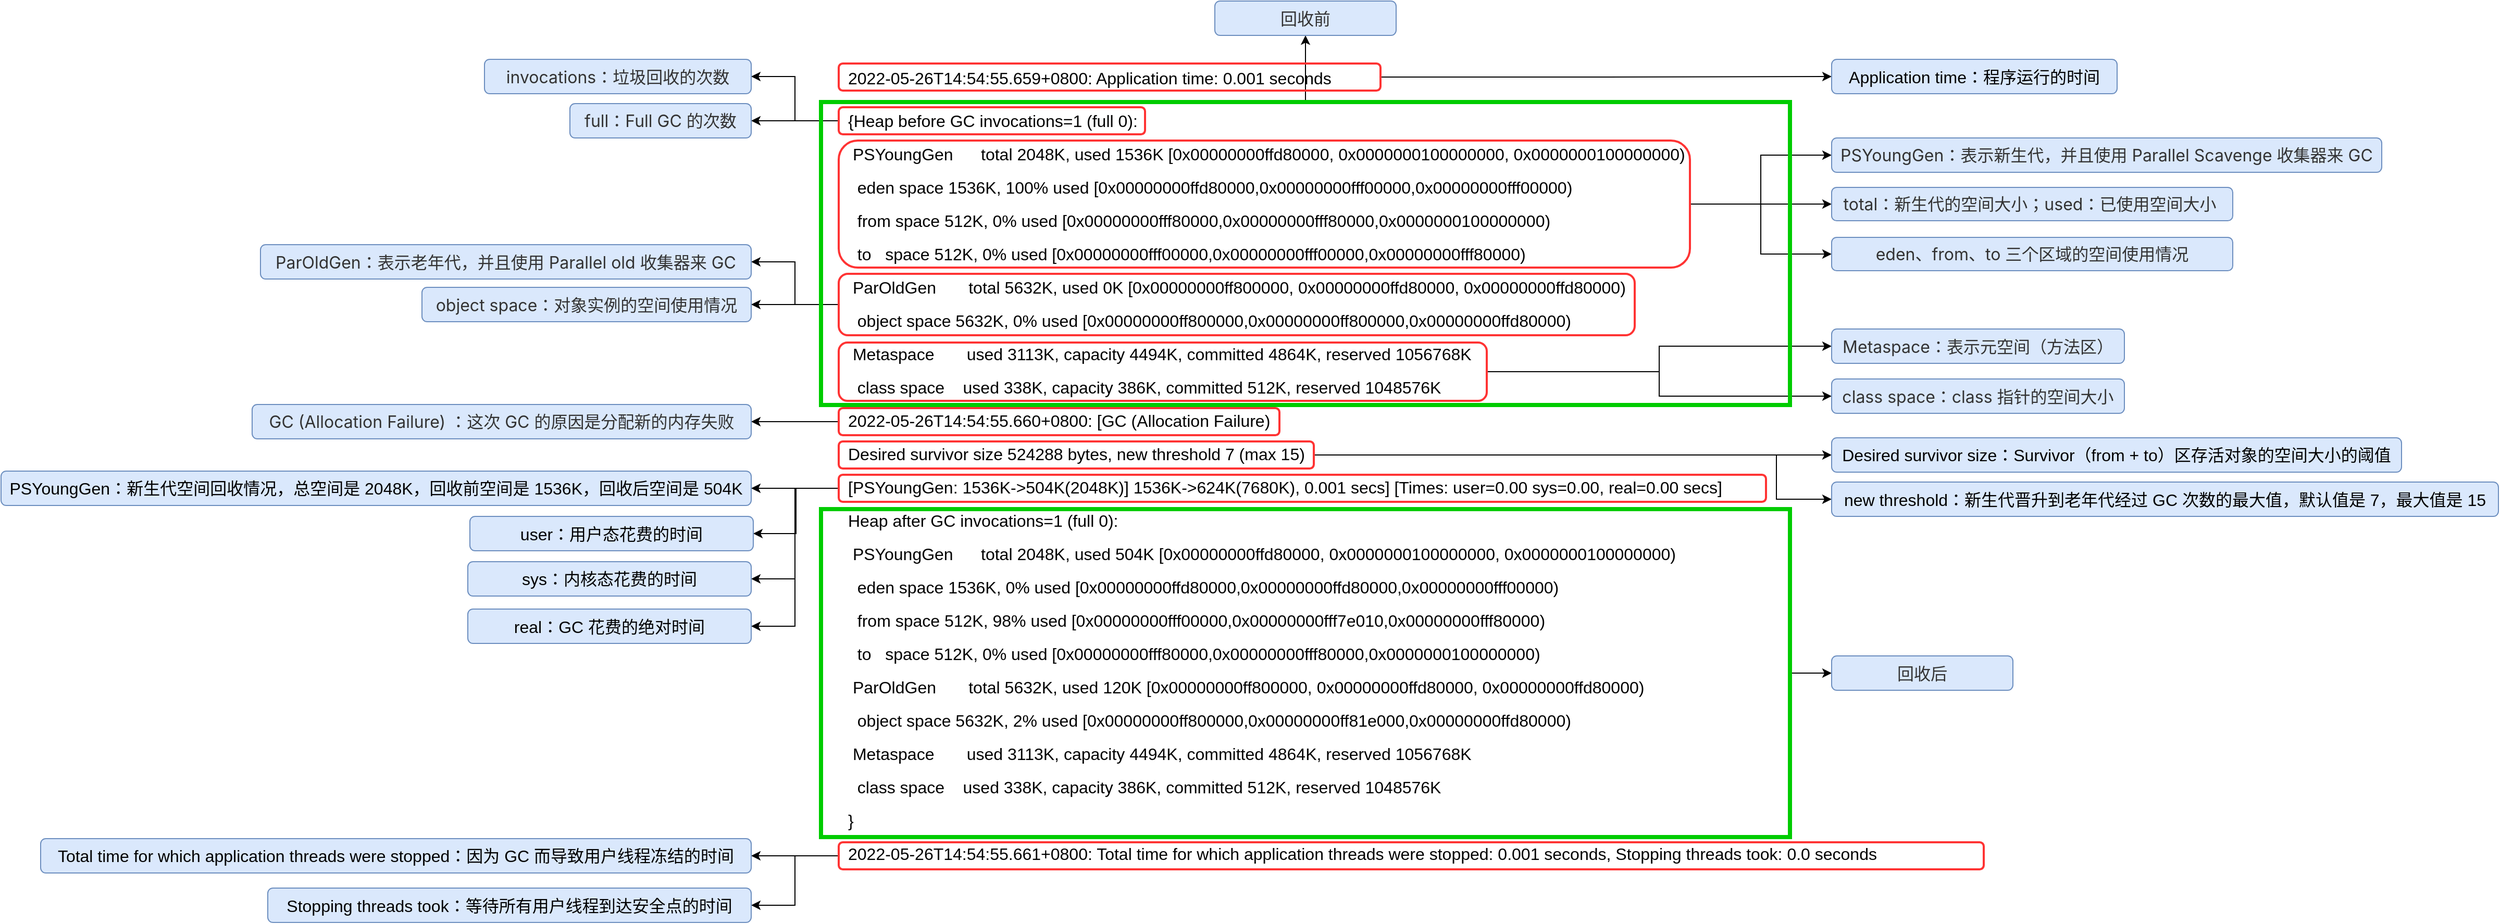 <mxfile version="18.1.3" type="github">
  <diagram id="NlRJxYW8UpilXBL_nWnW" name="Page-1">
    <mxGraphModel dx="1865" dy="547" grid="0" gridSize="10" guides="1" tooltips="1" connect="1" arrows="1" fold="1" page="1" pageScale="1" pageWidth="827" pageHeight="1169" math="0" shadow="0">
      <root>
        <mxCell id="0" />
        <mxCell id="1" parent="0" />
        <mxCell id="u_Nbogl8nR4eLy22-XEc-72" style="edgeStyle=orthogonalEdgeStyle;rounded=0;orthogonalLoop=1;jettySize=auto;html=1;fontSize=16;" parent="1" source="u_Nbogl8nR4eLy22-XEc-67" target="u_Nbogl8nR4eLy22-XEc-71" edge="1">
          <mxGeometry relative="1" as="geometry" />
        </mxCell>
        <mxCell id="u_Nbogl8nR4eLy22-XEc-3" value="2022-05-26T14:54:55.659+0800: Application time: 0.001 seconds&lt;p style=&quot;line-height: 2;&quot;&gt;&lt;span style=&quot;background-color: initial;&quot;&gt;{Heap before GC invocations=1 (full 0):&lt;/span&gt;&lt;br&gt;&lt;span style=&quot;background-color: initial;&quot;&gt;&amp;nbsp;PSYoungGen&amp;nbsp; &amp;nbsp; &amp;nbsp; total 2048K, used 1536K [0x00000000ffd80000, 0x0000000100000000, 0x0000000100000000)&lt;/span&gt;&lt;br&gt;&lt;span style=&quot;background-color: initial;&quot;&gt;&amp;nbsp; eden space 1536K, 100% used [0x00000000ffd80000,0x00000000fff00000,0x00000000fff00000)&lt;/span&gt;&lt;br&gt;&lt;span style=&quot;background-color: initial;&quot;&gt;&amp;nbsp; from space 512K, 0% used [0x00000000fff80000,0x00000000fff80000,0x0000000100000000)&lt;/span&gt;&lt;br&gt;&lt;span style=&quot;background-color: initial;&quot;&gt;&amp;nbsp; to&amp;nbsp; &amp;nbsp;space 512K, 0% used [0x00000000fff00000,0x00000000fff00000,0x00000000fff80000)&lt;/span&gt;&lt;br&gt;&lt;span style=&quot;background-color: initial;&quot;&gt;&amp;nbsp;ParOldGen&amp;nbsp; &amp;nbsp; &amp;nbsp; &amp;nbsp;total 5632K, used 0K [0x00000000ff800000, 0x00000000ffd80000, 0x00000000ffd80000)&lt;/span&gt;&lt;br&gt;&lt;span style=&quot;background-color: initial;&quot;&gt;&amp;nbsp; object space 5632K, 0% used [0x00000000ff800000,0x00000000ff800000,0x00000000ffd80000)&lt;/span&gt;&lt;br&gt;&lt;span style=&quot;background-color: initial;&quot;&gt;&amp;nbsp;Metaspace&amp;nbsp; &amp;nbsp; &amp;nbsp; &amp;nbsp;used 3113K, capacity 4494K, committed 4864K, reserved 1056768K&lt;/span&gt;&lt;br&gt;&lt;span style=&quot;background-color: initial;&quot;&gt;&amp;nbsp; class space&amp;nbsp; &amp;nbsp; used 338K, capacity 386K, committed 512K, reserved 1048576K&lt;/span&gt;&lt;br&gt;&lt;span style=&quot;background-color: initial;&quot;&gt;2022-05-26T14:54:55.660+0800: [GC (Allocation Failure)&amp;nbsp;&lt;/span&gt;&lt;br&gt;&lt;span style=&quot;background-color: initial;&quot;&gt;Desired survivor size 524288 bytes, new threshold 7 (max 15)&lt;/span&gt;&lt;br&gt;&lt;span style=&quot;background-color: initial;&quot;&gt;[PSYoungGen: 1536K-&amp;gt;504K(2048K)] 1536K-&amp;gt;624K(7680K), 0.001 secs] [Times: user=0.00 sys=0.00, real=0.00 secs]&amp;nbsp;&lt;/span&gt;&lt;br&gt;&lt;span style=&quot;background-color: initial;&quot;&gt;Heap after GC invocations=1 (full 0):&lt;/span&gt;&lt;br&gt;&lt;span style=&quot;background-color: initial;&quot;&gt;&amp;nbsp;PSYoungGen&amp;nbsp; &amp;nbsp; &amp;nbsp; total 2048K, used 504K [0x00000000ffd80000, 0x0000000100000000, 0x0000000100000000)&lt;/span&gt;&lt;br&gt;&lt;span style=&quot;background-color: initial;&quot;&gt;&amp;nbsp; eden space 1536K, 0% used [0x00000000ffd80000,0x00000000ffd80000,0x00000000fff00000)&lt;/span&gt;&lt;br&gt;&lt;span style=&quot;background-color: initial;&quot;&gt;&amp;nbsp; from space 512K, 98% used [0x00000000fff00000,0x00000000fff7e010,0x00000000fff80000)&lt;/span&gt;&lt;br&gt;&lt;span style=&quot;background-color: initial;&quot;&gt;&amp;nbsp; to&amp;nbsp; &amp;nbsp;space 512K, 0% used [0x00000000fff80000,0x00000000fff80000,0x0000000100000000)&lt;/span&gt;&lt;br&gt;&lt;span style=&quot;background-color: initial;&quot;&gt;&amp;nbsp;ParOldGen&amp;nbsp; &amp;nbsp; &amp;nbsp; &amp;nbsp;total 5632K, used 120K [0x00000000ff800000, 0x00000000ffd80000, 0x00000000ffd80000)&lt;/span&gt;&lt;br&gt;&lt;span style=&quot;background-color: initial;&quot;&gt;&amp;nbsp; object space 5632K, 2% used [0x00000000ff800000,0x00000000ff81e000,0x00000000ffd80000)&lt;/span&gt;&lt;br&gt;&lt;span style=&quot;background-color: initial;&quot;&gt;&amp;nbsp;Metaspace&amp;nbsp; &amp;nbsp; &amp;nbsp; &amp;nbsp;used 3113K, capacity 4494K, committed 4864K, reserved 1056768K&lt;/span&gt;&lt;br&gt;&lt;span style=&quot;background-color: initial;&quot;&gt;&amp;nbsp; class space&amp;nbsp; &amp;nbsp; used 338K, capacity 386K, committed 512K, reserved 1048576K&lt;/span&gt;&lt;br&gt;&lt;span style=&quot;background-color: initial;&quot;&gt;}&lt;/span&gt;&lt;br&gt;&lt;span style=&quot;background-color: initial;&quot;&gt;2022-05-26T14:54:55.661+0800: Total time for which application threads were stopped: 0.001 seconds, Stopping threads took: 0.0 seconds&lt;/span&gt;&lt;/p&gt;&lt;p&gt;&lt;/p&gt;" style="text;html=1;align=left;verticalAlign=middle;resizable=0;points=[];autosize=1;strokeColor=none;fillColor=none;fontSize=16;" parent="1" vertex="1">
          <mxGeometry x="181" y="107" width="1085" height="791" as="geometry" />
        </mxCell>
        <mxCell id="u_Nbogl8nR4eLy22-XEc-8" style="edgeStyle=orthogonalEdgeStyle;rounded=0;orthogonalLoop=1;jettySize=auto;html=1;entryX=1;entryY=0.5;entryDx=0;entryDy=0;fontSize=16;" parent="1" source="u_Nbogl8nR4eLy22-XEc-6" target="u_Nbogl8nR4eLy22-XEc-7" edge="1">
          <mxGeometry relative="1" as="geometry" />
        </mxCell>
        <mxCell id="u_Nbogl8nR4eLy22-XEc-10" value="" style="edgeStyle=orthogonalEdgeStyle;rounded=0;orthogonalLoop=1;jettySize=auto;html=1;fontSize=16;entryX=1;entryY=0.5;entryDx=0;entryDy=0;" parent="1" source="u_Nbogl8nR4eLy22-XEc-6" target="u_Nbogl8nR4eLy22-XEc-9" edge="1">
          <mxGeometry relative="1" as="geometry" />
        </mxCell>
        <mxCell id="u_Nbogl8nR4eLy22-XEc-6" value="" style="rounded=1;whiteSpace=wrap;html=1;fontSize=16;fillColor=none;strokeWidth=2;strokeColor=#FF3333;" parent="1" vertex="1">
          <mxGeometry x="174" y="147" width="294" height="26" as="geometry" />
        </mxCell>
        <mxCell id="u_Nbogl8nR4eLy22-XEc-7" value="&lt;div style=&quot;text-align: start;&quot;&gt;&lt;span style=&quot;background-color: initial;&quot;&gt;&lt;font face=&quot;-apple-system, system-ui, Segoe UI, Roboto, Ubuntu, Cantarell, Noto Sans, sans-serif, BlinkMacSystemFont, Helvetica Neue, PingFang SC, Hiragino Sans GB, Microsoft YaHei, Arial&quot; color=&quot;#333333&quot;&gt;invocations：垃圾回收的次数&lt;/font&gt;&lt;/span&gt;&lt;/div&gt;" style="rounded=1;whiteSpace=wrap;html=1;fontSize=16;strokeColor=#6c8ebf;strokeWidth=1;fillColor=#dae8fc;" parent="1" vertex="1">
          <mxGeometry x="-166" y="101" width="256" height="33" as="geometry" />
        </mxCell>
        <mxCell id="u_Nbogl8nR4eLy22-XEc-9" value="&lt;div style=&quot;text-align: start;&quot;&gt;&lt;span style=&quot;background-color: initial;&quot;&gt;&lt;font face=&quot;-apple-system, system-ui, Segoe UI, Roboto, Ubuntu, Cantarell, Noto Sans, sans-serif, BlinkMacSystemFont, Helvetica Neue, PingFang SC, Hiragino Sans GB, Microsoft YaHei, Arial&quot; color=&quot;#333333&quot;&gt;full：Full GC 的次数&lt;/font&gt;&lt;/span&gt;&lt;/div&gt;" style="rounded=1;whiteSpace=wrap;html=1;fontSize=16;strokeColor=#6c8ebf;strokeWidth=1;fillColor=#dae8fc;" parent="1" vertex="1">
          <mxGeometry x="-84" y="143.5" width="174" height="33" as="geometry" />
        </mxCell>
        <mxCell id="u_Nbogl8nR4eLy22-XEc-41" style="edgeStyle=orthogonalEdgeStyle;rounded=0;orthogonalLoop=1;jettySize=auto;html=1;fontSize=16;" parent="1" source="u_Nbogl8nR4eLy22-XEc-11" target="u_Nbogl8nR4eLy22-XEc-39" edge="1">
          <mxGeometry relative="1" as="geometry" />
        </mxCell>
        <mxCell id="u_Nbogl8nR4eLy22-XEc-42" style="edgeStyle=orthogonalEdgeStyle;rounded=0;orthogonalLoop=1;jettySize=auto;html=1;fontSize=16;" parent="1" source="u_Nbogl8nR4eLy22-XEc-11" target="u_Nbogl8nR4eLy22-XEc-38" edge="1">
          <mxGeometry relative="1" as="geometry" />
        </mxCell>
        <mxCell id="u_Nbogl8nR4eLy22-XEc-43" style="edgeStyle=orthogonalEdgeStyle;rounded=0;orthogonalLoop=1;jettySize=auto;html=1;fontSize=16;" parent="1" source="u_Nbogl8nR4eLy22-XEc-11" target="u_Nbogl8nR4eLy22-XEc-40" edge="1">
          <mxGeometry relative="1" as="geometry" />
        </mxCell>
        <mxCell id="u_Nbogl8nR4eLy22-XEc-11" value="" style="rounded=1;whiteSpace=wrap;html=1;fontSize=16;fillColor=none;strokeWidth=2;strokeColor=#FF3333;" parent="1" vertex="1">
          <mxGeometry x="174" y="179" width="817" height="122" as="geometry" />
        </mxCell>
        <mxCell id="u_Nbogl8nR4eLy22-XEc-25" style="edgeStyle=orthogonalEdgeStyle;rounded=0;orthogonalLoop=1;jettySize=auto;html=1;fontSize=16;" parent="1" source="u_Nbogl8nR4eLy22-XEc-19" target="u_Nbogl8nR4eLy22-XEc-24" edge="1">
          <mxGeometry relative="1" as="geometry" />
        </mxCell>
        <mxCell id="u_Nbogl8nR4eLy22-XEc-27" style="edgeStyle=orthogonalEdgeStyle;rounded=0;orthogonalLoop=1;jettySize=auto;html=1;fontSize=16;" parent="1" source="u_Nbogl8nR4eLy22-XEc-19" target="u_Nbogl8nR4eLy22-XEc-26" edge="1">
          <mxGeometry relative="1" as="geometry" />
        </mxCell>
        <mxCell id="u_Nbogl8nR4eLy22-XEc-19" value="" style="rounded=1;whiteSpace=wrap;html=1;fontSize=16;fillColor=none;strokeWidth=2;strokeColor=#FF3333;" parent="1" vertex="1">
          <mxGeometry x="174" y="307" width="764" height="59" as="geometry" />
        </mxCell>
        <mxCell id="u_Nbogl8nR4eLy22-XEc-48" style="edgeStyle=orthogonalEdgeStyle;rounded=0;orthogonalLoop=1;jettySize=auto;html=1;fontSize=16;" parent="1" source="u_Nbogl8nR4eLy22-XEc-20" target="u_Nbogl8nR4eLy22-XEc-44" edge="1">
          <mxGeometry relative="1" as="geometry" />
        </mxCell>
        <mxCell id="u_Nbogl8nR4eLy22-XEc-49" style="edgeStyle=orthogonalEdgeStyle;rounded=0;orthogonalLoop=1;jettySize=auto;html=1;fontSize=16;" parent="1" source="u_Nbogl8nR4eLy22-XEc-20" target="u_Nbogl8nR4eLy22-XEc-45" edge="1">
          <mxGeometry relative="1" as="geometry" />
        </mxCell>
        <mxCell id="u_Nbogl8nR4eLy22-XEc-20" value="" style="rounded=1;whiteSpace=wrap;html=1;fontSize=16;fillColor=none;strokeWidth=2;strokeColor=#FF3333;" parent="1" vertex="1">
          <mxGeometry x="174" y="373" width="622" height="56" as="geometry" />
        </mxCell>
        <mxCell id="u_Nbogl8nR4eLy22-XEc-34" style="edgeStyle=orthogonalEdgeStyle;rounded=0;orthogonalLoop=1;jettySize=auto;html=1;entryX=1;entryY=0.5;entryDx=0;entryDy=0;fontSize=16;" parent="1" source="u_Nbogl8nR4eLy22-XEc-21" target="u_Nbogl8nR4eLy22-XEc-28" edge="1">
          <mxGeometry relative="1" as="geometry" />
        </mxCell>
        <mxCell id="u_Nbogl8nR4eLy22-XEc-21" value="" style="rounded=1;whiteSpace=wrap;html=1;fontSize=16;fillColor=none;strokeWidth=2;strokeColor=#FF3333;" parent="1" vertex="1">
          <mxGeometry x="174" y="436" width="423" height="26" as="geometry" />
        </mxCell>
        <mxCell id="u_Nbogl8nR4eLy22-XEc-52" style="edgeStyle=orthogonalEdgeStyle;rounded=0;orthogonalLoop=1;jettySize=auto;html=1;fontSize=16;entryX=0;entryY=0.5;entryDx=0;entryDy=0;" parent="1" source="u_Nbogl8nR4eLy22-XEc-22" target="u_Nbogl8nR4eLy22-XEc-51" edge="1">
          <mxGeometry relative="1" as="geometry">
            <Array as="points">
              <mxPoint x="1074" y="481" />
              <mxPoint x="1074" y="524" />
            </Array>
          </mxGeometry>
        </mxCell>
        <mxCell id="u_Nbogl8nR4eLy22-XEc-63" style="edgeStyle=orthogonalEdgeStyle;rounded=0;orthogonalLoop=1;jettySize=auto;html=1;fontSize=16;" parent="1" source="u_Nbogl8nR4eLy22-XEc-22" target="u_Nbogl8nR4eLy22-XEc-62" edge="1">
          <mxGeometry relative="1" as="geometry" />
        </mxCell>
        <mxCell id="u_Nbogl8nR4eLy22-XEc-22" value="" style="rounded=1;whiteSpace=wrap;html=1;fontSize=16;fillColor=none;strokeWidth=2;strokeColor=#FF3333;" parent="1" vertex="1">
          <mxGeometry x="174" y="468" width="456" height="26" as="geometry" />
        </mxCell>
        <mxCell id="u_Nbogl8nR4eLy22-XEc-54" style="edgeStyle=orthogonalEdgeStyle;rounded=0;orthogonalLoop=1;jettySize=auto;html=1;fontSize=16;" parent="1" source="u_Nbogl8nR4eLy22-XEc-23" target="u_Nbogl8nR4eLy22-XEc-53" edge="1">
          <mxGeometry relative="1" as="geometry" />
        </mxCell>
        <mxCell id="u_Nbogl8nR4eLy22-XEc-78" style="edgeStyle=orthogonalEdgeStyle;rounded=0;orthogonalLoop=1;jettySize=auto;html=1;entryX=1;entryY=0.5;entryDx=0;entryDy=0;fontSize=16;" parent="1" source="u_Nbogl8nR4eLy22-XEc-23" target="u_Nbogl8nR4eLy22-XEc-64" edge="1">
          <mxGeometry relative="1" as="geometry" />
        </mxCell>
        <mxCell id="u_Nbogl8nR4eLy22-XEc-79" style="edgeStyle=orthogonalEdgeStyle;rounded=0;orthogonalLoop=1;jettySize=auto;html=1;entryX=1;entryY=0.5;entryDx=0;entryDy=0;fontSize=16;" parent="1" source="u_Nbogl8nR4eLy22-XEc-23" target="u_Nbogl8nR4eLy22-XEc-76" edge="1">
          <mxGeometry relative="1" as="geometry" />
        </mxCell>
        <mxCell id="u_Nbogl8nR4eLy22-XEc-80" style="edgeStyle=orthogonalEdgeStyle;rounded=0;orthogonalLoop=1;jettySize=auto;html=1;entryX=1;entryY=0.5;entryDx=0;entryDy=0;fontSize=16;" parent="1" source="u_Nbogl8nR4eLy22-XEc-23" target="u_Nbogl8nR4eLy22-XEc-77" edge="1">
          <mxGeometry relative="1" as="geometry" />
        </mxCell>
        <mxCell id="u_Nbogl8nR4eLy22-XEc-23" value="" style="rounded=1;whiteSpace=wrap;html=1;fontSize=16;fillColor=none;strokeWidth=2;strokeColor=#FF3333;" parent="1" vertex="1">
          <mxGeometry x="174" y="500" width="890" height="26" as="geometry" />
        </mxCell>
        <mxCell id="u_Nbogl8nR4eLy22-XEc-24" value="&lt;div style=&quot;text-align: start;&quot;&gt;&lt;span style=&quot;background-color: initial;&quot;&gt;&lt;font face=&quot;-apple-system, system-ui, Segoe UI, Roboto, Ubuntu, Cantarell, Noto Sans, sans-serif, BlinkMacSystemFont, Helvetica Neue, PingFang SC, Hiragino Sans GB, Microsoft YaHei, Arial&quot; color=&quot;#333333&quot;&gt;ParOldGen&lt;/font&gt;&lt;/span&gt;&lt;font style=&quot;background-color: initial;&quot; face=&quot;-apple-system, system-ui, Segoe UI, Roboto, Ubuntu, Cantarell, Noto Sans, sans-serif, BlinkMacSystemFont, Helvetica Neue, PingFang SC, Hiragino Sans GB, Microsoft YaHei, Arial&quot; color=&quot;#333333&quot;&gt;：表示老年代，&lt;/font&gt;&lt;span style=&quot;background-color: initial;&quot;&gt;&lt;font face=&quot;-apple-system, system-ui, Segoe UI, Roboto, Ubuntu, Cantarell, Noto Sans, sans-serif, BlinkMacSystemFont, Helvetica Neue, PingFang SC, Hiragino Sans GB, Microsoft YaHei, Arial&quot; color=&quot;#333333&quot;&gt;并且使用 Parallel old&amp;nbsp;收集器来 GC&lt;/font&gt;&lt;/span&gt;&lt;/div&gt;" style="rounded=1;whiteSpace=wrap;html=1;fontSize=16;strokeColor=#6c8ebf;strokeWidth=1;fillColor=#dae8fc;" parent="1" vertex="1">
          <mxGeometry x="-381" y="279" width="471" height="33" as="geometry" />
        </mxCell>
        <mxCell id="u_Nbogl8nR4eLy22-XEc-26" value="&lt;div style=&quot;text-align: start;&quot;&gt;&lt;font face=&quot;-apple-system, system-ui, Segoe UI, Roboto, Ubuntu, Cantarell, Noto Sans, sans-serif, BlinkMacSystemFont, Helvetica Neue, PingFang SC, Hiragino Sans GB, Microsoft YaHei, Arial&quot; color=&quot;#333333&quot;&gt;object space：对象实例的空间使用情况&lt;/font&gt;&lt;br&gt;&lt;/div&gt;" style="rounded=1;whiteSpace=wrap;html=1;fontSize=16;strokeColor=#6c8ebf;strokeWidth=1;fillColor=#dae8fc;" parent="1" vertex="1">
          <mxGeometry x="-226" y="320" width="316" height="33" as="geometry" />
        </mxCell>
        <mxCell id="u_Nbogl8nR4eLy22-XEc-28" value="&lt;div style=&quot;text-align: start;&quot;&gt;&lt;span style=&quot;background-color: initial;&quot;&gt;&lt;font face=&quot;-apple-system, system-ui, Segoe UI, Roboto, Ubuntu, Cantarell, Noto Sans, sans-serif, BlinkMacSystemFont, Helvetica Neue, PingFang SC, Hiragino Sans GB, Microsoft YaHei, Arial&quot; color=&quot;#333333&quot;&gt;GC (Allocation Failure) ：&lt;/font&gt;&lt;/span&gt;&lt;span style=&quot;color: rgb(51, 51, 51); font-family: -apple-system, system-ui, &amp;quot;Segoe UI&amp;quot;, Roboto, Ubuntu, Cantarell, &amp;quot;Noto Sans&amp;quot;, sans-serif, BlinkMacSystemFont, &amp;quot;Helvetica Neue&amp;quot;, &amp;quot;PingFang SC&amp;quot;, &amp;quot;Hiragino Sans GB&amp;quot;, &amp;quot;Microsoft YaHei&amp;quot;, Arial; background-color: initial;&quot;&gt;这次 GC 的原因是分配新的内存失败&lt;/span&gt;&lt;/div&gt;" style="rounded=1;whiteSpace=wrap;html=1;fontSize=16;strokeColor=#6c8ebf;strokeWidth=1;fillColor=#dae8fc;" parent="1" vertex="1">
          <mxGeometry x="-389" y="432.5" width="479" height="33" as="geometry" />
        </mxCell>
        <mxCell id="u_Nbogl8nR4eLy22-XEc-38" value="&lt;div style=&quot;text-align: start;&quot;&gt;&lt;font face=&quot;-apple-system, system-ui, Segoe UI, Roboto, Ubuntu, Cantarell, Noto Sans, sans-serif, BlinkMacSystemFont, Helvetica Neue, PingFang SC, Hiragino Sans GB, Microsoft YaHei, Arial&quot; color=&quot;#333333&quot;&gt;PSYoungGen：表示新生代，&lt;/font&gt;&lt;span style=&quot;color: rgb(51, 51, 51); font-family: -apple-system, system-ui, &amp;quot;Segoe UI&amp;quot;, Roboto, Ubuntu, Cantarell, &amp;quot;Noto Sans&amp;quot;, sans-serif, BlinkMacSystemFont, &amp;quot;Helvetica Neue&amp;quot;, &amp;quot;PingFang SC&amp;quot;, &amp;quot;Hiragino Sans GB&amp;quot;, &amp;quot;Microsoft YaHei&amp;quot;, Arial; background-color: initial;&quot;&gt;并且使用 Parallel Scavenge 收集器来 GC&lt;/span&gt;&lt;/div&gt;" style="rounded=1;whiteSpace=wrap;html=1;fontSize=16;strokeColor=#6c8ebf;strokeWidth=1;fillColor=#dae8fc;" parent="1" vertex="1">
          <mxGeometry x="1127" y="176.5" width="528" height="33" as="geometry" />
        </mxCell>
        <mxCell id="u_Nbogl8nR4eLy22-XEc-39" value="&lt;div style=&quot;text-align: start;&quot;&gt;&lt;font face=&quot;-apple-system, system-ui, Segoe UI, Roboto, Ubuntu, Cantarell, Noto Sans, sans-serif, BlinkMacSystemFont, Helvetica Neue, PingFang SC, Hiragino Sans GB, Microsoft YaHei, Arial&quot; color=&quot;#333333&quot;&gt;total：新生代的空间大小；&lt;/font&gt;&lt;span style=&quot;color: rgb(51, 51, 51); font-family: -apple-system, system-ui, &amp;quot;Segoe UI&amp;quot;, Roboto, Ubuntu, Cantarell, &amp;quot;Noto Sans&amp;quot;, sans-serif, BlinkMacSystemFont, &amp;quot;Helvetica Neue&amp;quot;, &amp;quot;PingFang SC&amp;quot;, &amp;quot;Hiragino Sans GB&amp;quot;, &amp;quot;Microsoft YaHei&amp;quot;, Arial; background-color: initial;&quot;&gt;used：已使用空间大小&amp;nbsp;&lt;/span&gt;&lt;/div&gt;" style="rounded=1;whiteSpace=wrap;html=1;fontSize=16;strokeColor=#6c8ebf;strokeWidth=1;fillColor=#dae8fc;" parent="1" vertex="1">
          <mxGeometry x="1127" y="224" width="385" height="32" as="geometry" />
        </mxCell>
        <mxCell id="u_Nbogl8nR4eLy22-XEc-40" value="&lt;div style=&quot;text-align: start;&quot;&gt;&lt;font face=&quot;-apple-system, system-ui, Segoe UI, Roboto, Ubuntu, Cantarell, Noto Sans, sans-serif, BlinkMacSystemFont, Helvetica Neue, PingFang SC, Hiragino Sans GB, Microsoft YaHei, Arial&quot; color=&quot;#333333&quot;&gt;eden、from、to 三个区域的空间使用情况&lt;/font&gt;&lt;/div&gt;" style="rounded=1;whiteSpace=wrap;html=1;fontSize=16;strokeColor=#6c8ebf;strokeWidth=1;fillColor=#dae8fc;" parent="1" vertex="1">
          <mxGeometry x="1127" y="272" width="385" height="32" as="geometry" />
        </mxCell>
        <mxCell id="u_Nbogl8nR4eLy22-XEc-44" value="&lt;div style=&quot;text-align: start;&quot;&gt;&lt;font face=&quot;-apple-system, system-ui, Segoe UI, Roboto, Ubuntu, Cantarell, Noto Sans, sans-serif, BlinkMacSystemFont, Helvetica Neue, PingFang SC, Hiragino Sans GB, Microsoft YaHei, Arial&quot; color=&quot;#333333&quot;&gt;Metaspace：表示元空间（方法区）&lt;/font&gt;&lt;br&gt;&lt;/div&gt;" style="rounded=1;whiteSpace=wrap;html=1;fontSize=16;strokeColor=#6c8ebf;strokeWidth=1;fillColor=#dae8fc;" parent="1" vertex="1">
          <mxGeometry x="1127" y="360" width="281" height="33" as="geometry" />
        </mxCell>
        <mxCell id="u_Nbogl8nR4eLy22-XEc-45" value="&lt;div style=&quot;text-align: start;&quot;&gt;&lt;font face=&quot;-apple-system, system-ui, Segoe UI, Roboto, Ubuntu, Cantarell, Noto Sans, sans-serif, BlinkMacSystemFont, Helvetica Neue, PingFang SC, Hiragino Sans GB, Microsoft YaHei, Arial&quot; color=&quot;#333333&quot;&gt;class space：class 指针的空间大小&lt;/font&gt;&lt;br&gt;&lt;/div&gt;" style="rounded=1;whiteSpace=wrap;html=1;fontSize=16;strokeColor=#6c8ebf;strokeWidth=1;fillColor=#dae8fc;" parent="1" vertex="1">
          <mxGeometry x="1127" y="408" width="281" height="33" as="geometry" />
        </mxCell>
        <mxCell id="u_Nbogl8nR4eLy22-XEc-51" value="&lt;div style=&quot;text-align: start;&quot;&gt;new threshold：新生代晋升到老年代经过 GC 次数的最大值，默认值是 7，最大值是 15&lt;br&gt;&lt;/div&gt;" style="rounded=1;whiteSpace=wrap;html=1;fontSize=16;strokeColor=#6c8ebf;strokeWidth=1;fillColor=#dae8fc;" parent="1" vertex="1">
          <mxGeometry x="1127" y="507" width="640" height="33" as="geometry" />
        </mxCell>
        <mxCell id="u_Nbogl8nR4eLy22-XEc-53" value="&lt;div style=&quot;text-align: start;&quot;&gt;PSYoungGen：新生代空间回收情况，总空间是 2048K，回收前空间是 1536K，回收后空间是 504K&lt;/div&gt;" style="rounded=1;whiteSpace=wrap;html=1;fontSize=16;strokeColor=#6c8ebf;strokeWidth=1;fillColor=#dae8fc;" parent="1" vertex="1">
          <mxGeometry x="-630" y="496.5" width="720" height="33" as="geometry" />
        </mxCell>
        <mxCell id="u_Nbogl8nR4eLy22-XEc-58" style="edgeStyle=orthogonalEdgeStyle;rounded=0;orthogonalLoop=1;jettySize=auto;html=1;fontSize=16;" parent="1" source="u_Nbogl8nR4eLy22-XEc-55" target="u_Nbogl8nR4eLy22-XEc-57" edge="1">
          <mxGeometry relative="1" as="geometry" />
        </mxCell>
        <mxCell id="u_Nbogl8nR4eLy22-XEc-55" value="" style="rounded=1;whiteSpace=wrap;html=1;fontSize=16;fillColor=none;strokeWidth=2;strokeColor=#FF3333;" parent="1" vertex="1">
          <mxGeometry x="174" y="105" width="520" height="26" as="geometry" />
        </mxCell>
        <mxCell id="u_Nbogl8nR4eLy22-XEc-60" style="edgeStyle=orthogonalEdgeStyle;rounded=0;orthogonalLoop=1;jettySize=auto;html=1;fontSize=16;" parent="1" source="u_Nbogl8nR4eLy22-XEc-56" target="u_Nbogl8nR4eLy22-XEc-59" edge="1">
          <mxGeometry relative="1" as="geometry" />
        </mxCell>
        <mxCell id="u_Nbogl8nR4eLy22-XEc-65" style="edgeStyle=orthogonalEdgeStyle;rounded=0;orthogonalLoop=1;jettySize=auto;html=1;entryX=1;entryY=0.5;entryDx=0;entryDy=0;fontSize=16;" parent="1" source="u_Nbogl8nR4eLy22-XEc-56" target="u_Nbogl8nR4eLy22-XEc-61" edge="1">
          <mxGeometry relative="1" as="geometry" />
        </mxCell>
        <mxCell id="u_Nbogl8nR4eLy22-XEc-56" value="" style="rounded=1;whiteSpace=wrap;html=1;fontSize=16;fillColor=none;strokeWidth=2;strokeColor=#FF3333;" parent="1" vertex="1">
          <mxGeometry x="174" y="853" width="1099" height="26" as="geometry" />
        </mxCell>
        <mxCell id="u_Nbogl8nR4eLy22-XEc-57" value="&lt;div style=&quot;text-align: start;&quot;&gt;Application time：程序运行的时间&lt;br&gt;&lt;/div&gt;" style="rounded=1;whiteSpace=wrap;html=1;fontSize=16;strokeColor=#6c8ebf;strokeWidth=1;fillColor=#dae8fc;" parent="1" vertex="1">
          <mxGeometry x="1127" y="101" width="274" height="33" as="geometry" />
        </mxCell>
        <mxCell id="u_Nbogl8nR4eLy22-XEc-59" value="&lt;div style=&quot;text-align: start;&quot;&gt;Total time for which application threads were stopped：因为 GC 而导致用户线程冻结的时间&lt;br&gt;&lt;/div&gt;" style="rounded=1;whiteSpace=wrap;html=1;fontSize=16;strokeColor=#6c8ebf;strokeWidth=1;fillColor=#dae8fc;" parent="1" vertex="1">
          <mxGeometry x="-592" y="849.5" width="682" height="33" as="geometry" />
        </mxCell>
        <mxCell id="u_Nbogl8nR4eLy22-XEc-61" value="&lt;div style=&quot;text-align: start;&quot;&gt;Stopping threads took：等待所有用户线程到达安全点的时间&lt;br&gt;&lt;/div&gt;" style="rounded=1;whiteSpace=wrap;html=1;fontSize=16;strokeColor=#6c8ebf;strokeWidth=1;fillColor=#dae8fc;" parent="1" vertex="1">
          <mxGeometry x="-374" y="897" width="464" height="33" as="geometry" />
        </mxCell>
        <mxCell id="u_Nbogl8nR4eLy22-XEc-62" value="&lt;div style=&quot;text-align: start;&quot;&gt;Desired survivor size：Survivor（from + to）区存活对象的空间大小的阈值&lt;br&gt;&lt;/div&gt;" style="rounded=1;whiteSpace=wrap;html=1;fontSize=16;strokeColor=#6c8ebf;strokeWidth=1;fillColor=#dae8fc;" parent="1" vertex="1">
          <mxGeometry x="1127" y="464.5" width="547" height="33" as="geometry" />
        </mxCell>
        <mxCell id="u_Nbogl8nR4eLy22-XEc-64" value="&lt;div style=&quot;text-align: start;&quot;&gt;user：用户态花费的时间&lt;/div&gt;" style="rounded=1;whiteSpace=wrap;html=1;fontSize=16;strokeColor=#6c8ebf;strokeWidth=1;fillColor=#dae8fc;" parent="1" vertex="1">
          <mxGeometry x="-180" y="540" width="272" height="33" as="geometry" />
        </mxCell>
        <mxCell id="u_Nbogl8nR4eLy22-XEc-67" value="" style="rounded=0;whiteSpace=wrap;html=1;fontSize=16;strokeColor=#00CC00;strokeWidth=4;fillColor=none;" parent="1" vertex="1">
          <mxGeometry x="157" y="142" width="930" height="291" as="geometry" />
        </mxCell>
        <mxCell id="u_Nbogl8nR4eLy22-XEc-74" style="edgeStyle=orthogonalEdgeStyle;rounded=0;orthogonalLoop=1;jettySize=auto;html=1;fontSize=16;" parent="1" source="u_Nbogl8nR4eLy22-XEc-70" target="u_Nbogl8nR4eLy22-XEc-73" edge="1">
          <mxGeometry relative="1" as="geometry" />
        </mxCell>
        <mxCell id="u_Nbogl8nR4eLy22-XEc-70" value="" style="rounded=0;whiteSpace=wrap;html=1;fontSize=16;strokeColor=#00CC00;strokeWidth=4;fillColor=none;" parent="1" vertex="1">
          <mxGeometry x="157" y="533" width="930" height="315" as="geometry" />
        </mxCell>
        <mxCell id="u_Nbogl8nR4eLy22-XEc-71" value="&lt;div style=&quot;text-align: start;&quot;&gt;&lt;span style=&quot;background-color: initial;&quot;&gt;&lt;font face=&quot;-apple-system, system-ui, Segoe UI, Roboto, Ubuntu, Cantarell, Noto Sans, sans-serif, BlinkMacSystemFont, Helvetica Neue, PingFang SC, Hiragino Sans GB, Microsoft YaHei, Arial&quot; color=&quot;#333333&quot;&gt;回收前&lt;/font&gt;&lt;/span&gt;&lt;/div&gt;" style="rounded=1;whiteSpace=wrap;html=1;fontSize=16;strokeColor=#6c8ebf;strokeWidth=1;fillColor=#dae8fc;" parent="1" vertex="1">
          <mxGeometry x="535" y="45" width="174" height="33" as="geometry" />
        </mxCell>
        <mxCell id="u_Nbogl8nR4eLy22-XEc-73" value="&lt;div style=&quot;text-align: start;&quot;&gt;&lt;span style=&quot;background-color: initial;&quot;&gt;&lt;font face=&quot;-apple-system, system-ui, Segoe UI, Roboto, Ubuntu, Cantarell, Noto Sans, sans-serif, BlinkMacSystemFont, Helvetica Neue, PingFang SC, Hiragino Sans GB, Microsoft YaHei, Arial&quot; color=&quot;#333333&quot;&gt;回收后&lt;/font&gt;&lt;/span&gt;&lt;/div&gt;" style="rounded=1;whiteSpace=wrap;html=1;fontSize=16;strokeColor=#6c8ebf;strokeWidth=1;fillColor=#dae8fc;" parent="1" vertex="1">
          <mxGeometry x="1127" y="674" width="174" height="33" as="geometry" />
        </mxCell>
        <mxCell id="u_Nbogl8nR4eLy22-XEc-76" value="&lt;div style=&quot;text-align: start;&quot;&gt;sys：内核态花费的时间&lt;/div&gt;" style="rounded=1;whiteSpace=wrap;html=1;fontSize=16;strokeColor=#6c8ebf;strokeWidth=1;fillColor=#dae8fc;" parent="1" vertex="1">
          <mxGeometry x="-182" y="583.5" width="272" height="33" as="geometry" />
        </mxCell>
        <mxCell id="u_Nbogl8nR4eLy22-XEc-77" value="&lt;div style=&quot;text-align: start;&quot;&gt;real：GC 花费的绝对时间&lt;/div&gt;" style="rounded=1;whiteSpace=wrap;html=1;fontSize=16;strokeColor=#6c8ebf;strokeWidth=1;fillColor=#dae8fc;" parent="1" vertex="1">
          <mxGeometry x="-182" y="629" width="272" height="33" as="geometry" />
        </mxCell>
      </root>
    </mxGraphModel>
  </diagram>
</mxfile>
